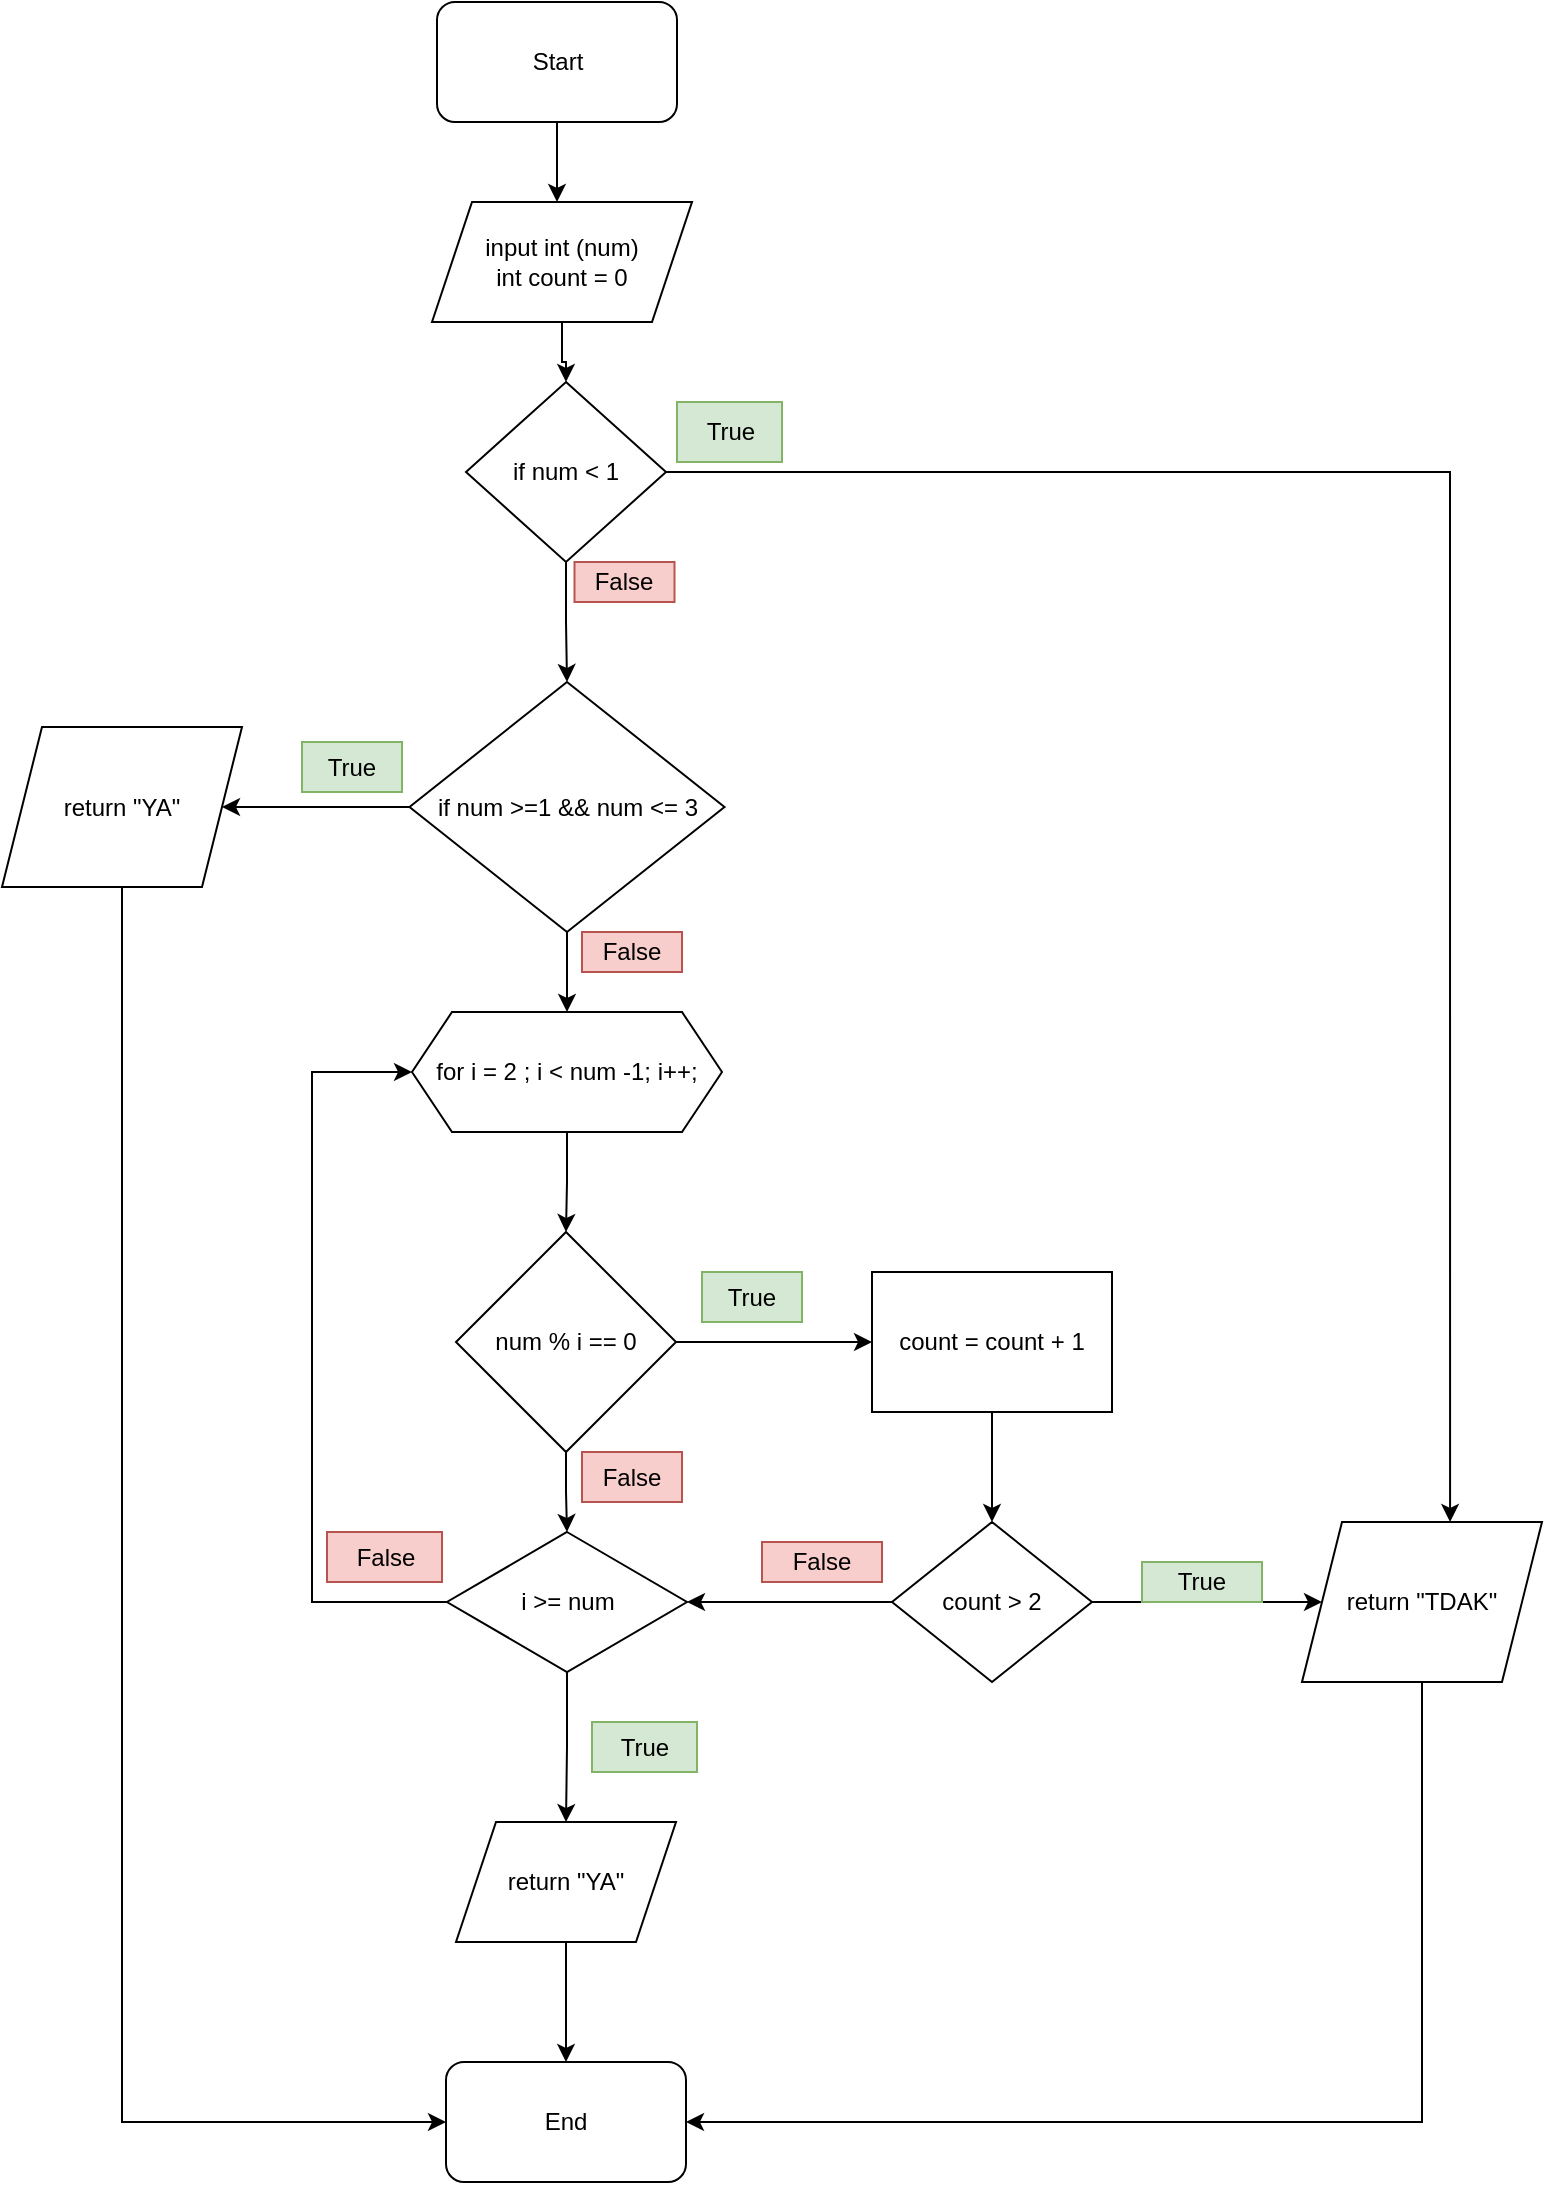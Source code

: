 <mxfile version="15.9.6" type="device"><diagram id="5lzkxb418byvBHiJW8qj" name="Page-1"><mxGraphModel dx="862" dy="520" grid="1" gridSize="10" guides="1" tooltips="1" connect="1" arrows="1" fold="1" page="1" pageScale="1" pageWidth="850" pageHeight="1100" math="0" shadow="0"><root><mxCell id="0"/><mxCell id="1" parent="0"/><mxCell id="FvMk4NVWnlMN4V6hRvZh-3" style="edgeStyle=orthogonalEdgeStyle;rounded=0;orthogonalLoop=1;jettySize=auto;html=1;exitX=0.5;exitY=1;exitDx=0;exitDy=0;" parent="1" source="FvMk4NVWnlMN4V6hRvZh-5" edge="1"><mxGeometry relative="1" as="geometry"><mxPoint x="377.5" y="80" as="sourcePoint"/><mxPoint x="357.5" y="110" as="targetPoint"/><Array as="points"/></mxGeometry></mxCell><mxCell id="FvMk4NVWnlMN4V6hRvZh-5" value="Start" style="rounded=1;whiteSpace=wrap;html=1;" parent="1" vertex="1"><mxGeometry x="297.5" y="10" width="120" height="60" as="geometry"/></mxCell><mxCell id="ROQrrecgtP9xrlCApSZE-76" style="edgeStyle=orthogonalEdgeStyle;rounded=0;orthogonalLoop=1;jettySize=auto;html=1;exitX=0.5;exitY=1;exitDx=0;exitDy=0;" parent="1" source="FvMk4NVWnlMN4V6hRvZh-6" target="ROQrrecgtP9xrlCApSZE-45" edge="1"><mxGeometry relative="1" as="geometry"/></mxCell><mxCell id="FvMk4NVWnlMN4V6hRvZh-6" value="input int (num)&lt;br&gt;int count = 0" style="shape=parallelogram;perimeter=parallelogramPerimeter;whiteSpace=wrap;html=1;fixedSize=1;" parent="1" vertex="1"><mxGeometry x="295" y="110" width="130" height="60" as="geometry"/></mxCell><mxCell id="ROQrrecgtP9xrlCApSZE-12" style="edgeStyle=orthogonalEdgeStyle;rounded=0;orthogonalLoop=1;jettySize=auto;html=1;exitX=0.5;exitY=1;exitDx=0;exitDy=0;entryX=0.5;entryY=0;entryDx=0;entryDy=0;" parent="1" source="FvMk4NVWnlMN4V6hRvZh-7" target="ROQrrecgtP9xrlCApSZE-11" edge="1"><mxGeometry relative="1" as="geometry"/></mxCell><mxCell id="FvMk4NVWnlMN4V6hRvZh-7" value="for i = 2 ; i &amp;lt; num -1; i++;" style="shape=hexagon;perimeter=hexagonPerimeter2;whiteSpace=wrap;html=1;fixedSize=1;fontFamily=Helvetica;fontSize=12;fontColor=rgb(0, 0, 0);align=center;strokeColor=rgb(0, 0, 0);fillColor=rgb(255, 255, 255);" parent="1" vertex="1"><mxGeometry x="285" y="515" width="155" height="60" as="geometry"/></mxCell><mxCell id="ROQrrecgtP9xrlCApSZE-9" style="edgeStyle=orthogonalEdgeStyle;rounded=0;orthogonalLoop=1;jettySize=auto;html=1;exitX=0.5;exitY=1;exitDx=0;exitDy=0;" parent="1" source="ROQrrecgtP9xrlCApSZE-2" target="FvMk4NVWnlMN4V6hRvZh-7" edge="1"><mxGeometry relative="1" as="geometry"/></mxCell><mxCell id="ROQrrecgtP9xrlCApSZE-17" style="edgeStyle=orthogonalEdgeStyle;rounded=0;orthogonalLoop=1;jettySize=auto;html=1;exitX=0;exitY=0.5;exitDx=0;exitDy=0;entryX=1;entryY=0.5;entryDx=0;entryDy=0;" parent="1" source="ROQrrecgtP9xrlCApSZE-2" target="ROQrrecgtP9xrlCApSZE-6" edge="1"><mxGeometry relative="1" as="geometry"/></mxCell><mxCell id="ROQrrecgtP9xrlCApSZE-2" value="if num &amp;gt;=1 &amp;amp;&amp;amp; num &amp;lt;= 3" style="rhombus;whiteSpace=wrap;html=1;" parent="1" vertex="1"><mxGeometry x="283.75" y="350" width="157.5" height="125" as="geometry"/></mxCell><mxCell id="ROQrrecgtP9xrlCApSZE-36" style="edgeStyle=orthogonalEdgeStyle;rounded=0;orthogonalLoop=1;jettySize=auto;html=1;exitX=0.5;exitY=1;exitDx=0;exitDy=0;entryX=0;entryY=0.5;entryDx=0;entryDy=0;" parent="1" source="ROQrrecgtP9xrlCApSZE-6" target="ROQrrecgtP9xrlCApSZE-33" edge="1"><mxGeometry relative="1" as="geometry"><mxPoint x="185" y="1085" as="targetPoint"/></mxGeometry></mxCell><mxCell id="ROQrrecgtP9xrlCApSZE-6" value="return &quot;YA&quot;" style="shape=parallelogram;perimeter=parallelogramPerimeter;whiteSpace=wrap;html=1;fixedSize=1;fontFamily=Helvetica;fontSize=12;fontColor=rgb(0, 0, 0);align=center;strokeColor=rgb(0, 0, 0);fillColor=rgb(255, 255, 255);" parent="1" vertex="1"><mxGeometry x="80" y="372.5" width="120" height="80" as="geometry"/></mxCell><mxCell id="ROQrrecgtP9xrlCApSZE-8" value="True" style="text;html=1;strokeColor=#82b366;fillColor=#d5e8d4;align=center;verticalAlign=middle;whiteSpace=wrap;rounded=0;" parent="1" vertex="1"><mxGeometry x="230" y="380" width="50" height="25" as="geometry"/></mxCell><mxCell id="ROQrrecgtP9xrlCApSZE-10" value="False" style="text;html=1;strokeColor=#b85450;fillColor=#f8cecc;align=center;verticalAlign=middle;whiteSpace=wrap;rounded=0;" parent="1" vertex="1"><mxGeometry x="370" y="475" width="50" height="20" as="geometry"/></mxCell><mxCell id="ROQrrecgtP9xrlCApSZE-14" style="edgeStyle=orthogonalEdgeStyle;rounded=0;orthogonalLoop=1;jettySize=auto;html=1;exitX=1;exitY=0.5;exitDx=0;exitDy=0;entryX=0;entryY=0.5;entryDx=0;entryDy=0;" parent="1" source="ROQrrecgtP9xrlCApSZE-11" target="ROQrrecgtP9xrlCApSZE-13" edge="1"><mxGeometry relative="1" as="geometry"/></mxCell><mxCell id="ROQrrecgtP9xrlCApSZE-22" style="edgeStyle=orthogonalEdgeStyle;rounded=0;orthogonalLoop=1;jettySize=auto;html=1;exitX=0.5;exitY=1;exitDx=0;exitDy=0;entryX=0.5;entryY=0;entryDx=0;entryDy=0;" parent="1" source="ROQrrecgtP9xrlCApSZE-11" target="ROQrrecgtP9xrlCApSZE-23" edge="1"><mxGeometry relative="1" as="geometry"><mxPoint x="362.5" y="740" as="targetPoint"/></mxGeometry></mxCell><mxCell id="ROQrrecgtP9xrlCApSZE-11" value="num % i == 0" style="rhombus;whiteSpace=wrap;html=1;" parent="1" vertex="1"><mxGeometry x="307" y="625" width="110" height="110" as="geometry"/></mxCell><mxCell id="ROQrrecgtP9xrlCApSZE-82" style="edgeStyle=orthogonalEdgeStyle;rounded=0;orthogonalLoop=1;jettySize=auto;html=1;exitX=0.5;exitY=1;exitDx=0;exitDy=0;entryX=0.5;entryY=0;entryDx=0;entryDy=0;" parent="1" source="ROQrrecgtP9xrlCApSZE-13" target="ROQrrecgtP9xrlCApSZE-15" edge="1"><mxGeometry relative="1" as="geometry"/></mxCell><mxCell id="ROQrrecgtP9xrlCApSZE-13" value="count = count + 1" style="rounded=0;whiteSpace=wrap;html=1;" parent="1" vertex="1"><mxGeometry x="515" y="645" width="120" height="70" as="geometry"/></mxCell><mxCell id="ROQrrecgtP9xrlCApSZE-19" style="edgeStyle=orthogonalEdgeStyle;rounded=0;orthogonalLoop=1;jettySize=auto;html=1;exitX=1;exitY=0.5;exitDx=0;exitDy=0;entryX=0;entryY=0.5;entryDx=0;entryDy=0;" parent="1" source="ROQrrecgtP9xrlCApSZE-15" target="ROQrrecgtP9xrlCApSZE-18" edge="1"><mxGeometry relative="1" as="geometry"/></mxCell><mxCell id="ROQrrecgtP9xrlCApSZE-28" style="edgeStyle=orthogonalEdgeStyle;rounded=0;orthogonalLoop=1;jettySize=auto;html=1;exitX=0;exitY=0.5;exitDx=0;exitDy=0;entryX=1;entryY=0.5;entryDx=0;entryDy=0;" parent="1" source="ROQrrecgtP9xrlCApSZE-15" target="ROQrrecgtP9xrlCApSZE-23" edge="1"><mxGeometry relative="1" as="geometry"><Array as="points"><mxPoint x="423" y="810"/></Array></mxGeometry></mxCell><mxCell id="ROQrrecgtP9xrlCApSZE-15" value="count &amp;gt; 2" style="rhombus;whiteSpace=wrap;html=1;" parent="1" vertex="1"><mxGeometry x="525" y="770" width="100" height="80" as="geometry"/></mxCell><mxCell id="ROQrrecgtP9xrlCApSZE-35" style="edgeStyle=orthogonalEdgeStyle;rounded=0;orthogonalLoop=1;jettySize=auto;html=1;exitX=0.5;exitY=1;exitDx=0;exitDy=0;entryX=1;entryY=0.5;entryDx=0;entryDy=0;" parent="1" source="ROQrrecgtP9xrlCApSZE-18" target="ROQrrecgtP9xrlCApSZE-33" edge="1"><mxGeometry relative="1" as="geometry"><mxPoint x="698" y="1065" as="targetPoint"/></mxGeometry></mxCell><mxCell id="ROQrrecgtP9xrlCApSZE-18" value="return &quot;TDAK&quot;" style="shape=parallelogram;perimeter=parallelogramPerimeter;whiteSpace=wrap;html=1;fixedSize=1;fontFamily=Helvetica;fontSize=12;fontColor=rgb(0, 0, 0);align=center;strokeColor=rgb(0, 0, 0);fillColor=rgb(255, 255, 255);" parent="1" vertex="1"><mxGeometry x="730" y="770" width="120" height="80" as="geometry"/></mxCell><mxCell id="ROQrrecgtP9xrlCApSZE-20" value="True" style="text;html=1;strokeColor=#82b366;fillColor=#d5e8d4;align=center;verticalAlign=middle;whiteSpace=wrap;rounded=0;" parent="1" vertex="1"><mxGeometry x="650" y="790" width="60" height="20" as="geometry"/></mxCell><mxCell id="ROQrrecgtP9xrlCApSZE-31" style="edgeStyle=orthogonalEdgeStyle;rounded=0;orthogonalLoop=1;jettySize=auto;html=1;exitX=0.5;exitY=1;exitDx=0;exitDy=0;entryX=0.5;entryY=0;entryDx=0;entryDy=0;" parent="1" source="ROQrrecgtP9xrlCApSZE-23" target="ROQrrecgtP9xrlCApSZE-30" edge="1"><mxGeometry relative="1" as="geometry"/></mxCell><mxCell id="ROQrrecgtP9xrlCApSZE-32" style="edgeStyle=orthogonalEdgeStyle;rounded=0;orthogonalLoop=1;jettySize=auto;html=1;exitX=0;exitY=0.5;exitDx=0;exitDy=0;entryX=0;entryY=0.5;entryDx=0;entryDy=0;" parent="1" source="ROQrrecgtP9xrlCApSZE-23" target="FvMk4NVWnlMN4V6hRvZh-7" edge="1"><mxGeometry relative="1" as="geometry"><mxPoint x="245" y="545" as="targetPoint"/><Array as="points"><mxPoint x="235" y="810"/><mxPoint x="235" y="545"/></Array></mxGeometry></mxCell><mxCell id="ROQrrecgtP9xrlCApSZE-23" value="i &amp;gt;= num" style="rhombus;whiteSpace=wrap;html=1;fontFamily=Helvetica;fontSize=12;fontColor=rgb(0, 0, 0);align=center;strokeColor=rgb(0, 0, 0);fillColor=rgb(255, 255, 255);" parent="1" vertex="1"><mxGeometry x="302.5" y="775" width="120" height="70" as="geometry"/></mxCell><mxCell id="ROQrrecgtP9xrlCApSZE-34" style="edgeStyle=orthogonalEdgeStyle;rounded=0;orthogonalLoop=1;jettySize=auto;html=1;exitX=0.5;exitY=1;exitDx=0;exitDy=0;entryX=0.5;entryY=0;entryDx=0;entryDy=0;" parent="1" source="ROQrrecgtP9xrlCApSZE-30" target="ROQrrecgtP9xrlCApSZE-33" edge="1"><mxGeometry relative="1" as="geometry"/></mxCell><mxCell id="ROQrrecgtP9xrlCApSZE-30" value="return &quot;YA&quot;" style="shape=parallelogram;perimeter=parallelogramPerimeter;whiteSpace=wrap;html=1;fixedSize=1;fontFamily=Helvetica;fontSize=12;fontColor=rgb(0, 0, 0);align=center;strokeColor=rgb(0, 0, 0);fillColor=rgb(255, 255, 255);" parent="1" vertex="1"><mxGeometry x="307" y="920" width="110" height="60" as="geometry"/></mxCell><mxCell id="ROQrrecgtP9xrlCApSZE-33" value="End" style="rounded=1;whiteSpace=wrap;html=1;" parent="1" vertex="1"><mxGeometry x="302" y="1040" width="120" height="60" as="geometry"/></mxCell><mxCell id="ROQrrecgtP9xrlCApSZE-37" value="False" style="text;html=1;strokeColor=#b85450;fillColor=#f8cecc;align=center;verticalAlign=middle;whiteSpace=wrap;rounded=0;" parent="1" vertex="1"><mxGeometry x="242.5" y="775" width="57.5" height="25" as="geometry"/></mxCell><mxCell id="ROQrrecgtP9xrlCApSZE-38" value="False" style="text;html=1;strokeColor=#b85450;fillColor=#f8cecc;align=center;verticalAlign=middle;whiteSpace=wrap;rounded=0;" parent="1" vertex="1"><mxGeometry x="460" y="780" width="60" height="20" as="geometry"/></mxCell><mxCell id="ROQrrecgtP9xrlCApSZE-39" value="True" style="text;html=1;strokeColor=#82b366;fillColor=#d5e8d4;align=center;verticalAlign=middle;whiteSpace=wrap;rounded=0;" parent="1" vertex="1"><mxGeometry x="375" y="870" width="52.5" height="25" as="geometry"/></mxCell><mxCell id="ROQrrecgtP9xrlCApSZE-42" value="True" style="text;html=1;strokeColor=#82b366;fillColor=#d5e8d4;align=center;verticalAlign=middle;whiteSpace=wrap;rounded=0;" parent="1" vertex="1"><mxGeometry x="430" y="645" width="50" height="25" as="geometry"/></mxCell><mxCell id="ROQrrecgtP9xrlCApSZE-43" value="False" style="text;html=1;strokeColor=#b85450;fillColor=#f8cecc;align=center;verticalAlign=middle;whiteSpace=wrap;rounded=0;" parent="1" vertex="1"><mxGeometry x="370" y="735" width="50" height="25" as="geometry"/></mxCell><mxCell id="ROQrrecgtP9xrlCApSZE-77" style="edgeStyle=orthogonalEdgeStyle;rounded=0;orthogonalLoop=1;jettySize=auto;html=1;exitX=0.5;exitY=1;exitDx=0;exitDy=0;entryX=0.5;entryY=0;entryDx=0;entryDy=0;" parent="1" source="ROQrrecgtP9xrlCApSZE-45" target="ROQrrecgtP9xrlCApSZE-2" edge="1"><mxGeometry relative="1" as="geometry"/></mxCell><mxCell id="ROQrrecgtP9xrlCApSZE-78" style="edgeStyle=orthogonalEdgeStyle;rounded=0;orthogonalLoop=1;jettySize=auto;html=1;exitX=1;exitY=0.5;exitDx=0;exitDy=0;entryX=0.617;entryY=0;entryDx=0;entryDy=0;entryPerimeter=0;" parent="1" source="ROQrrecgtP9xrlCApSZE-45" target="ROQrrecgtP9xrlCApSZE-18" edge="1"><mxGeometry relative="1" as="geometry"><mxPoint x="790" y="245" as="targetPoint"/></mxGeometry></mxCell><mxCell id="ROQrrecgtP9xrlCApSZE-45" value="if num &amp;lt; 1" style="rhombus;whiteSpace=wrap;html=1;" parent="1" vertex="1"><mxGeometry x="312" y="200" width="100" height="90" as="geometry"/></mxCell><mxCell id="ROQrrecgtP9xrlCApSZE-79" value="True" style="text;html=1;strokeColor=#82b366;fillColor=#d5e8d4;align=center;verticalAlign=middle;whiteSpace=wrap;rounded=0;" parent="1" vertex="1"><mxGeometry x="417.5" y="210" width="52.5" height="30" as="geometry"/></mxCell><mxCell id="ROQrrecgtP9xrlCApSZE-80" value="False" style="text;html=1;strokeColor=#b85450;fillColor=#f8cecc;align=center;verticalAlign=middle;whiteSpace=wrap;rounded=0;" parent="1" vertex="1"><mxGeometry x="366.25" y="290" width="50" height="20" as="geometry"/></mxCell></root></mxGraphModel></diagram></mxfile>